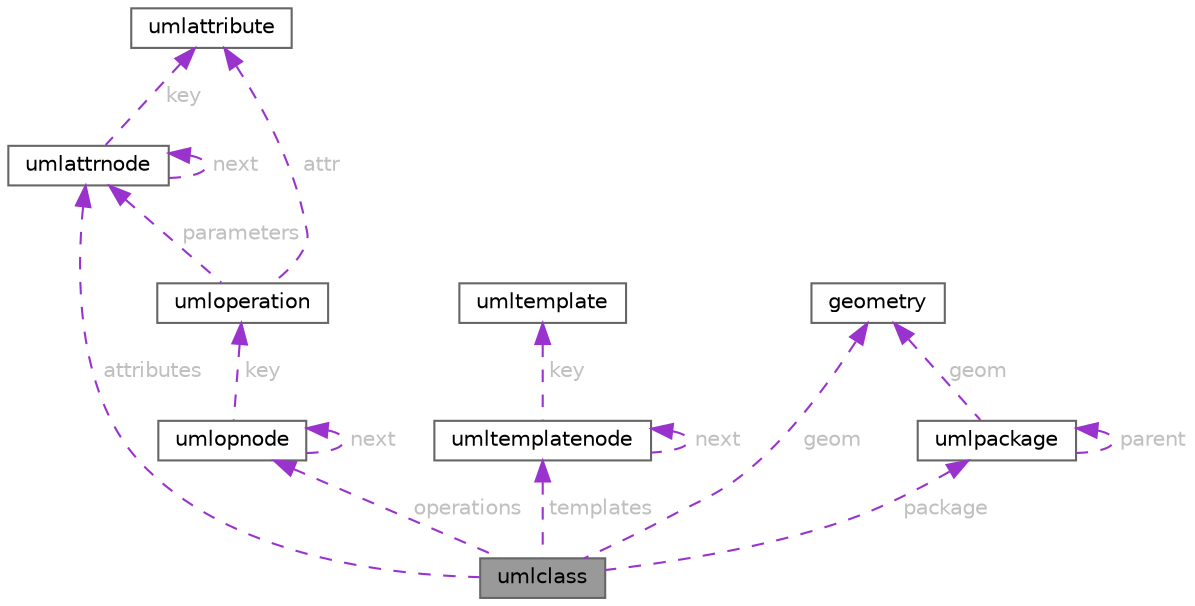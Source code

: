 digraph "umlclass"
{
 // LATEX_PDF_SIZE
  bgcolor="transparent";
  edge [fontname=Helvetica,fontsize=10,labelfontname=Helvetica,labelfontsize=10];
  node [fontname=Helvetica,fontsize=10,shape=box,height=0.2,width=0.4];
  Node1 [label="umlclass",height=0.2,width=0.4,color="gray40", fillcolor="grey60", style="filled", fontcolor="black",tooltip=" "];
  Node2 -> Node1 [dir="back",color="darkorchid3",style="dashed",label=" attributes",fontcolor="grey" ];
  Node2 [label="umlattrnode",height=0.2,width=0.4,color="gray40", fillcolor="white", style="filled",URL="$structumlattrnode.html",tooltip=" "];
  Node3 -> Node2 [dir="back",color="darkorchid3",style="dashed",label=" key",fontcolor="grey" ];
  Node3 [label="umlattribute",height=0.2,width=0.4,color="gray40", fillcolor="white", style="filled",URL="$structumlattribute.html",tooltip=" "];
  Node2 -> Node2 [dir="back",color="darkorchid3",style="dashed",label=" next",fontcolor="grey" ];
  Node4 -> Node1 [dir="back",color="darkorchid3",style="dashed",label=" operations",fontcolor="grey" ];
  Node4 [label="umlopnode",height=0.2,width=0.4,color="gray40", fillcolor="white", style="filled",URL="$structumlopnode.html",tooltip=" "];
  Node5 -> Node4 [dir="back",color="darkorchid3",style="dashed",label=" key",fontcolor="grey" ];
  Node5 [label="umloperation",height=0.2,width=0.4,color="gray40", fillcolor="white", style="filled",URL="$structumloperation.html",tooltip=" "];
  Node3 -> Node5 [dir="back",color="darkorchid3",style="dashed",label=" attr",fontcolor="grey" ];
  Node2 -> Node5 [dir="back",color="darkorchid3",style="dashed",label=" parameters",fontcolor="grey" ];
  Node4 -> Node4 [dir="back",color="darkorchid3",style="dashed",label=" next",fontcolor="grey" ];
  Node6 -> Node1 [dir="back",color="darkorchid3",style="dashed",label=" templates",fontcolor="grey" ];
  Node6 [label="umltemplatenode",height=0.2,width=0.4,color="gray40", fillcolor="white", style="filled",URL="$structumltemplatenode.html",tooltip=" "];
  Node7 -> Node6 [dir="back",color="darkorchid3",style="dashed",label=" key",fontcolor="grey" ];
  Node7 [label="umltemplate",height=0.2,width=0.4,color="gray40", fillcolor="white", style="filled",URL="$structumltemplate.html",tooltip=" "];
  Node6 -> Node6 [dir="back",color="darkorchid3",style="dashed",label=" next",fontcolor="grey" ];
  Node8 -> Node1 [dir="back",color="darkorchid3",style="dashed",label=" package",fontcolor="grey" ];
  Node8 [label="umlpackage",height=0.2,width=0.4,color="gray40", fillcolor="white", style="filled",URL="$structumlpackage.html",tooltip=" "];
  Node9 -> Node8 [dir="back",color="darkorchid3",style="dashed",label=" geom",fontcolor="grey" ];
  Node9 [label="geometry",height=0.2,width=0.4,color="gray40", fillcolor="white", style="filled",URL="$structgeometry.html",tooltip=" "];
  Node8 -> Node8 [dir="back",color="darkorchid3",style="dashed",label=" parent",fontcolor="grey" ];
  Node9 -> Node1 [dir="back",color="darkorchid3",style="dashed",label=" geom",fontcolor="grey" ];
}
